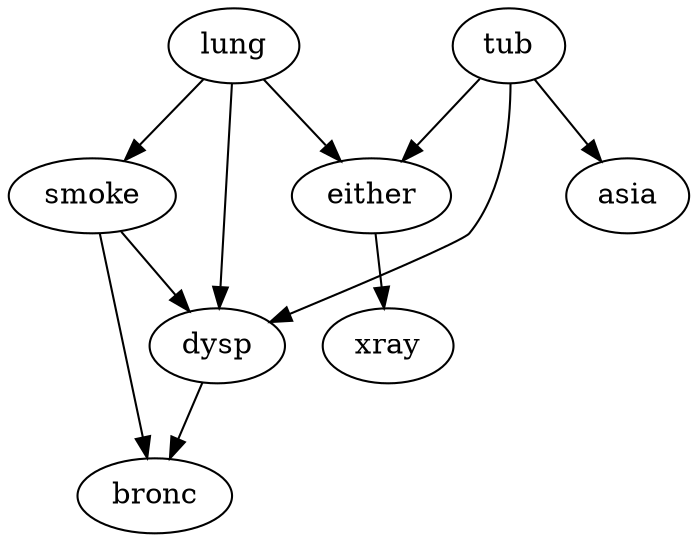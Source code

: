 digraph G {
    "lung" -> "smoke";
    "tub" -> "either";
    "lung" -> "either";
    "either" -> "xray";
    "tub" -> "asia";
    "smoke" -> "bronc";
    "dysp" -> "bronc";
    "tub" -> "dysp";
    "smoke" -> "dysp";
    "lung" -> "dysp";
}
